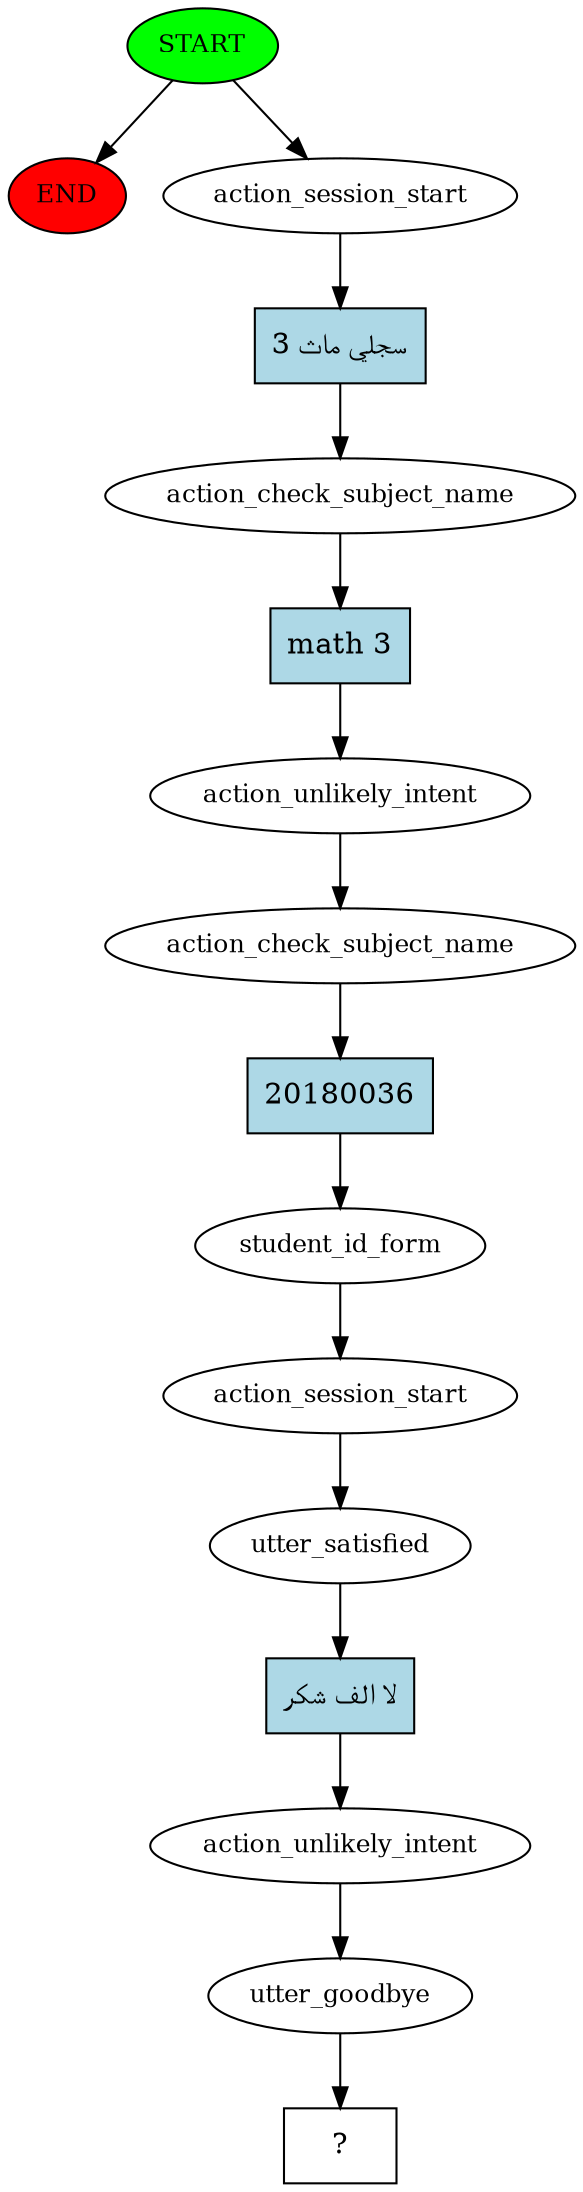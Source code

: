 digraph  {
0 [class="start active", fillcolor=green, fontsize=12, label=START, style=filled];
"-1" [class=end, fillcolor=red, fontsize=12, label=END, style=filled];
1 [class=active, fontsize=12, label=action_session_start];
2 [class=active, fontsize=12, label=action_check_subject_name];
3 [class=active, fontsize=12, label=action_unlikely_intent];
4 [class=active, fontsize=12, label=action_check_subject_name];
5 [class=active, fontsize=12, label=student_id_form];
6 [class=active, fontsize=12, label=action_session_start];
7 [class=active, fontsize=12, label=utter_satisfied];
8 [class=active, fontsize=12, label=action_unlikely_intent];
9 [class=active, fontsize=12, label=utter_goodbye];
10 [class="intent dashed active", label="  ?  ", shape=rect];
11 [class="intent active", fillcolor=lightblue, label="سجلي ماث 3", shape=rect, style=filled];
12 [class="intent active", fillcolor=lightblue, label="math 3", shape=rect, style=filled];
13 [class="intent active", fillcolor=lightblue, label=20180036, shape=rect, style=filled];
14 [class="intent active", fillcolor=lightblue, label="لا الف شكر", shape=rect, style=filled];
0 -> "-1"  [class="", key=NONE, label=""];
0 -> 1  [class=active, key=NONE, label=""];
1 -> 11  [class=active, key=0];
2 -> 12  [class=active, key=0];
3 -> 4  [class=active, key=NONE, label=""];
4 -> 13  [class=active, key=0];
5 -> 6  [class=active, key=NONE, label=""];
6 -> 7  [class=active, key=NONE, label=""];
7 -> 14  [class=active, key=0];
8 -> 9  [class=active, key=NONE, label=""];
9 -> 10  [class=active, key=NONE, label=""];
11 -> 2  [class=active, key=0];
12 -> 3  [class=active, key=0];
13 -> 5  [class=active, key=0];
14 -> 8  [class=active, key=0];
}
